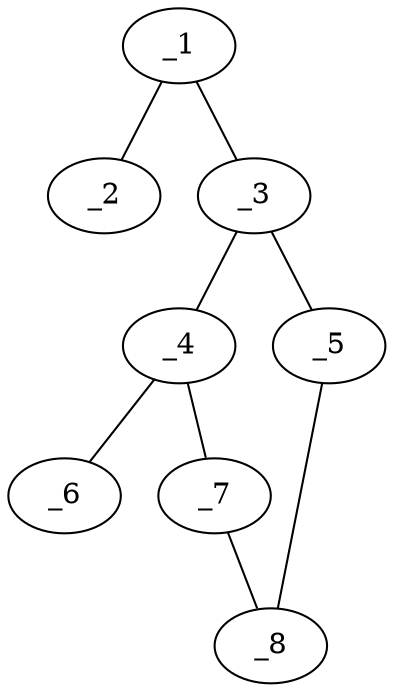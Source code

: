 graph molid84227 {
	_1	 [charge=0,
		chem=1,
		symbol="C  ",
		x="3.7601",
		y="1.0194"];
	_2	 [charge=0,
		chem=2,
		symbol="O  ",
		x="4.6261",
		y="1.5194"];
	_1 -- _2	 [valence=1];
	_3	 [charge=0,
		chem=4,
		symbol="N  ",
		x="3.7601",
		y="0.0194"];
	_1 -- _3	 [valence=1];
	_4	 [charge=0,
		chem=1,
		symbol="C  ",
		x="2.9511",
		y="-0.5684"];
	_3 -- _4	 [valence=1];
	_5	 [charge=0,
		chem=1,
		symbol="C  ",
		x="4.5691",
		y="-0.5684"];
	_3 -- _5	 [valence=1];
	_6	 [charge=0,
		chem=2,
		symbol="O  ",
		x=2,
		y="-0.2593"];
	_4 -- _6	 [valence=2];
	_7	 [charge=0,
		chem=1,
		symbol="C  ",
		x="3.2601",
		y="-1.5194"];
	_4 -- _7	 [valence=1];
	_8	 [charge=0,
		chem=1,
		symbol="C  ",
		x="4.2601",
		y="-1.5194"];
	_5 -- _8	 [valence=1];
	_7 -- _8	 [valence=1];
}
